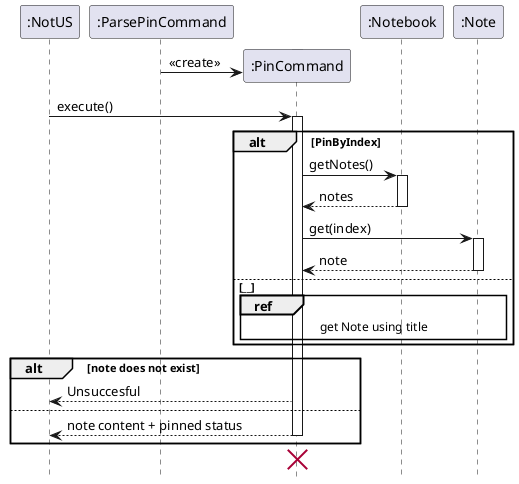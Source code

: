 @startuml

hide footbox

participant ":NotUS" as NotUS
participant ":ParsePinCommand" as ParsePinCommand
participant ":PinCommand" as PinCommand
participant ":Notebook" as Notebook

participant ":Note" as Note

create NotUS
create ParsePinCommand

create PinCommand
activate PinCommand

ParsePinCommand -> PinCommand : <<create>>
deactivate PinCommand

NotUS -> PinCommand: execute()
activate PinCommand 

alt PinByIndex

    PinCommand -> Notebook: getNotes()
    activate Notebook
    Notebook --> PinCommand: notes 
    deactivate Notebook

    PinCommand -> Note: get(index)
    activate Note
    Note --> PinCommand: note
    deactivate Note
  
else __
ref over PinCommand, Notebook, Note: get Note using title

end

alt note does not exist 

    PinCommand --> NotUS: Unsuccesful

else 

    PinCommand --> NotUS: note content + pinned status
    deactivate PinCommand

end

destroy PinCommand
@enduml